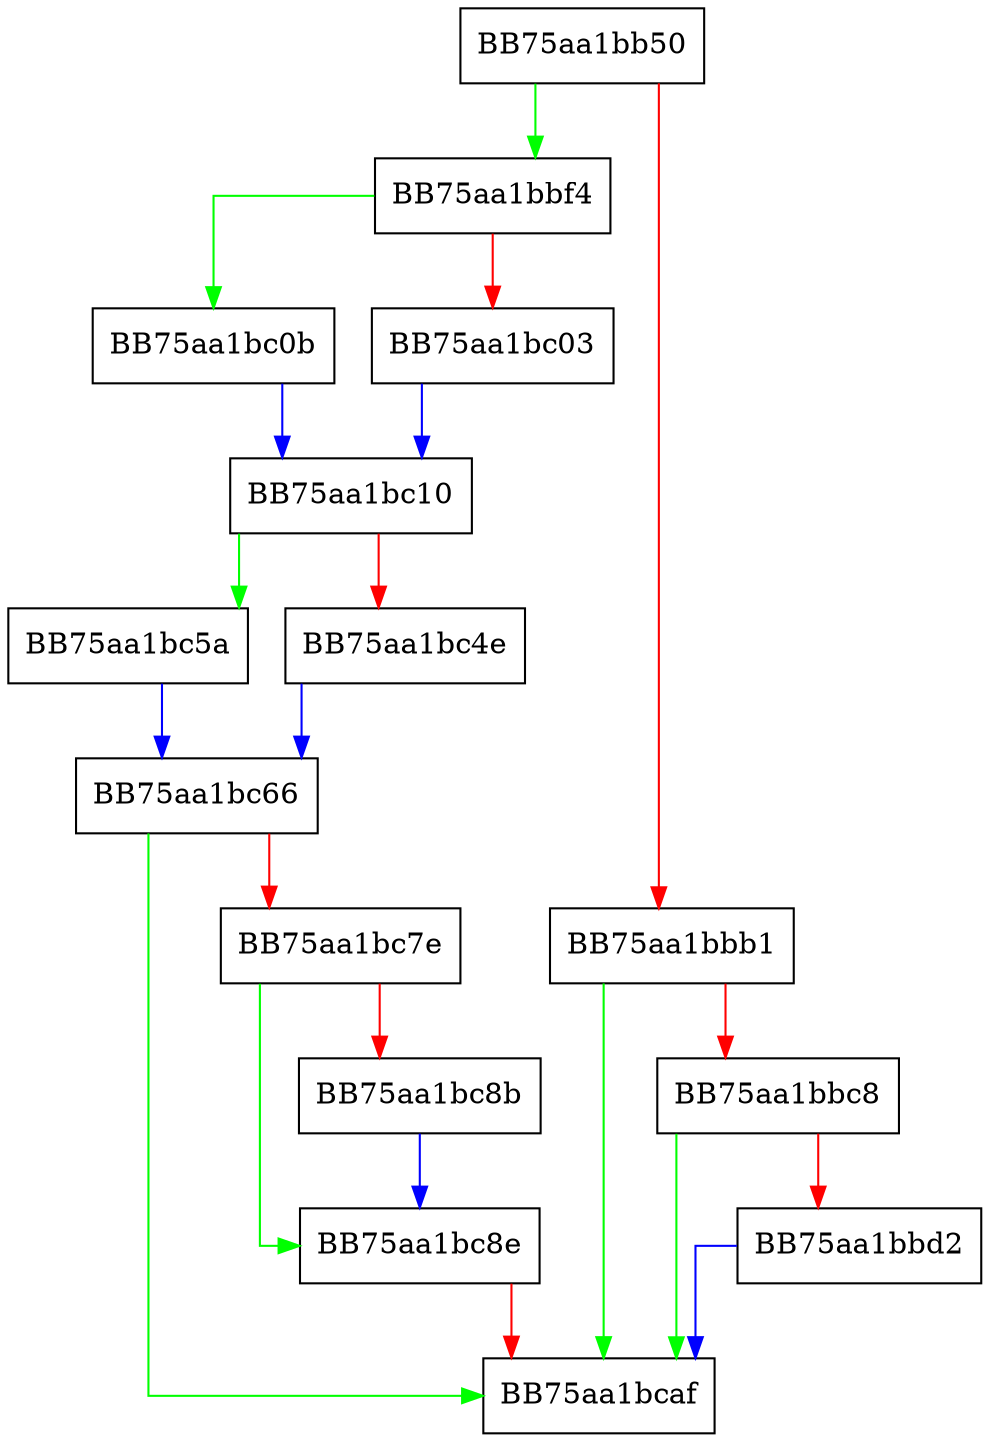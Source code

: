 digraph GetRawSize {
  node [shape="box"];
  graph [splines=ortho];
  BB75aa1bb50 -> BB75aa1bbf4 [color="green"];
  BB75aa1bb50 -> BB75aa1bbb1 [color="red"];
  BB75aa1bbb1 -> BB75aa1bcaf [color="green"];
  BB75aa1bbb1 -> BB75aa1bbc8 [color="red"];
  BB75aa1bbc8 -> BB75aa1bcaf [color="green"];
  BB75aa1bbc8 -> BB75aa1bbd2 [color="red"];
  BB75aa1bbd2 -> BB75aa1bcaf [color="blue"];
  BB75aa1bbf4 -> BB75aa1bc0b [color="green"];
  BB75aa1bbf4 -> BB75aa1bc03 [color="red"];
  BB75aa1bc03 -> BB75aa1bc10 [color="blue"];
  BB75aa1bc0b -> BB75aa1bc10 [color="blue"];
  BB75aa1bc10 -> BB75aa1bc5a [color="green"];
  BB75aa1bc10 -> BB75aa1bc4e [color="red"];
  BB75aa1bc4e -> BB75aa1bc66 [color="blue"];
  BB75aa1bc5a -> BB75aa1bc66 [color="blue"];
  BB75aa1bc66 -> BB75aa1bcaf [color="green"];
  BB75aa1bc66 -> BB75aa1bc7e [color="red"];
  BB75aa1bc7e -> BB75aa1bc8e [color="green"];
  BB75aa1bc7e -> BB75aa1bc8b [color="red"];
  BB75aa1bc8b -> BB75aa1bc8e [color="blue"];
  BB75aa1bc8e -> BB75aa1bcaf [color="red"];
}